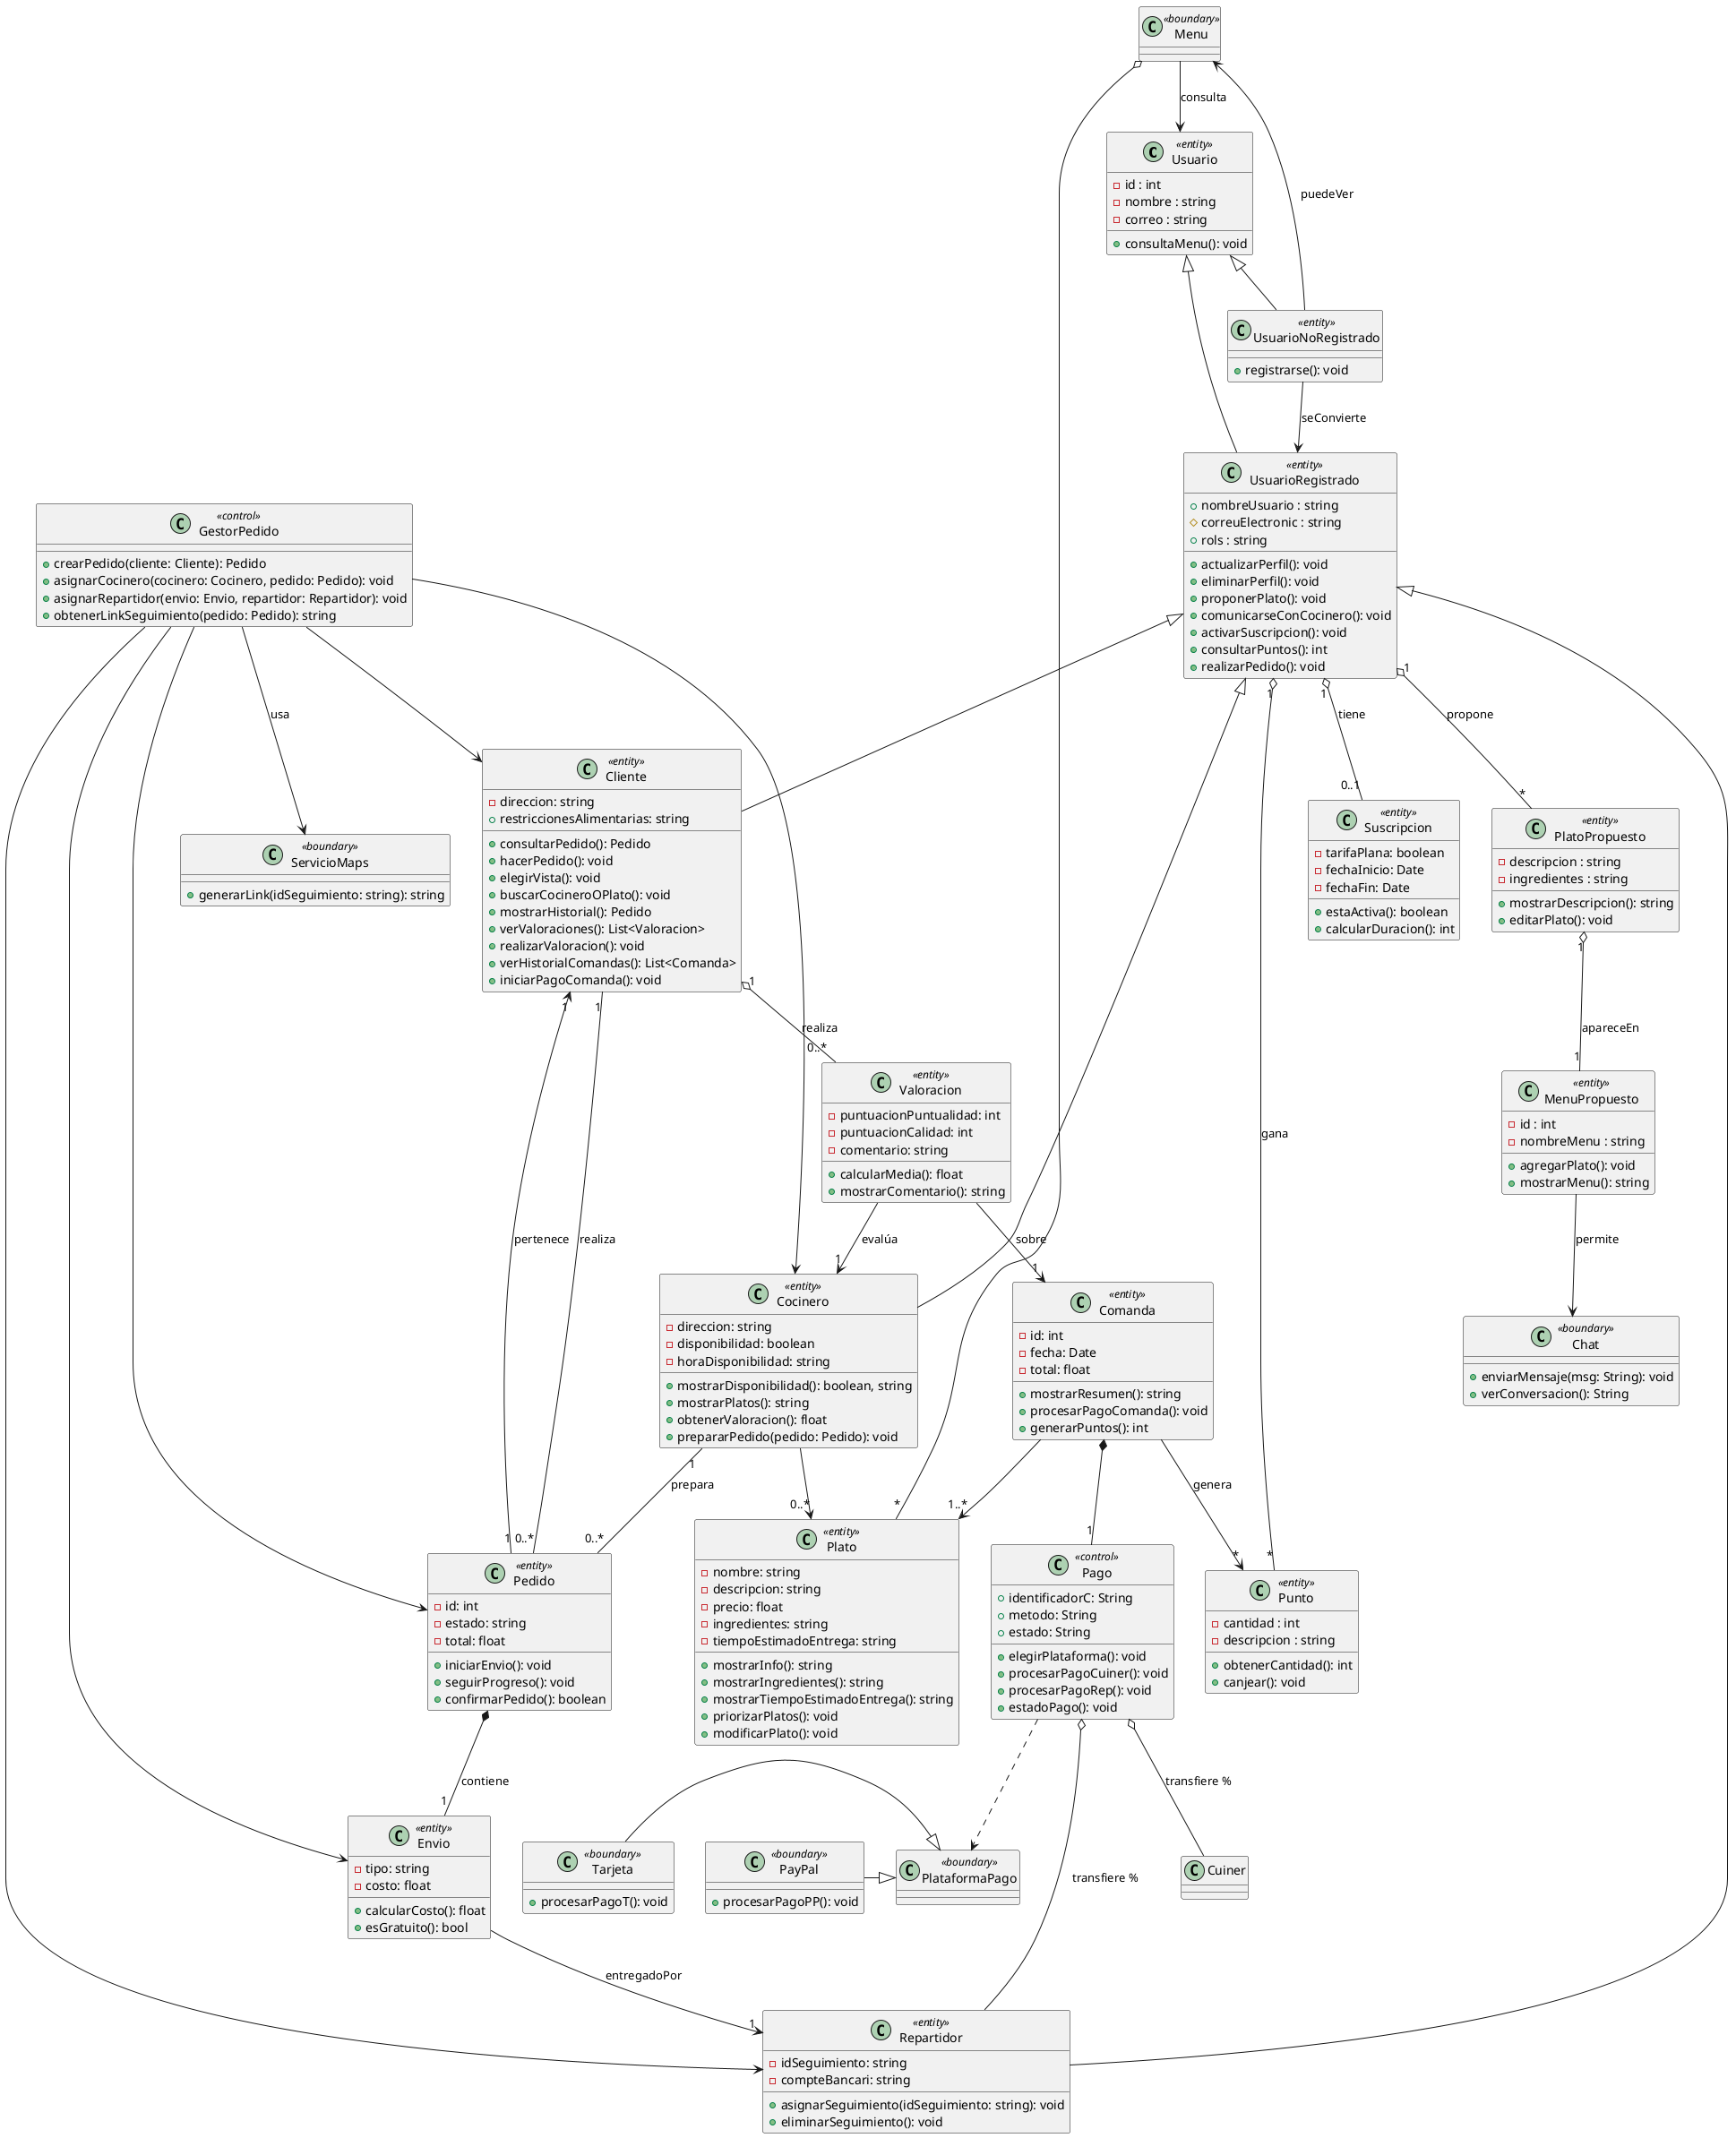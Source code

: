 @startuml
class Usuario <<entity>> {
  -id : int
  -nombre : string
  -correo : string
  +consultaMenu(): void
}

class UsuarioNoRegistrado <<entity>> {
  +registrarse(): void
}

class UsuarioRegistrado <<entity>> {
  +nombreUsuario : string
  #correuElectronic : string
  +rols : string
  +actualizarPerfil(): void
  +eliminarPerfil(): void
  +proponerPlato(): void
  +comunicarseConCocinero(): void
  +activarSuscripcion(): void
  +consultarPuntos(): int
  +realizarPedido(): void
}

Usuario <|-- UsuarioRegistrado
Usuario <|-- UsuarioNoRegistrado

class Cliente <<entity>> {
  -direccion: string
  +restriccionesAlimentarias: string
  +consultarPedido(): Pedido
  +hacerPedido(): void
  +elegirVista(): void
  +buscarCocineroOPlato(): void
  +mostrarHistorial(): Pedido
  +verValoraciones(): List<Valoracion>
  +realizarValoracion(): void
  +verHistorialComandas(): List<Comanda>
  +iniciarPagoComanda(): void
}

class Cocinero <<entity>> {
  -direccion: string
  -disponibilidad: boolean
  -horaDisponibilidad: string
  +mostrarDisponibilidad(): boolean, string
  +mostrarPlatos(): string
  +obtenerValoracion(): float
  +prepararPedido(pedido: Pedido): void
}

class Repartidor <<entity>> {
  -idSeguimiento: string
  -compteBancari: string
  +asignarSeguimiento(idSeguimiento: string): void
  +eliminarSeguimiento(): void
}

UsuarioRegistrado <|-- Cliente
UsuarioRegistrado <|-- Cocinero
UsuarioRegistrado <|-- Repartidor

class Pedido <<entity>> {
  -id: int
  -estado: string
  -total: float
  +iniciarEnvio(): void
  +seguirProgreso(): void
  +confirmarPedido(): boolean
}

class Envio <<entity>> {
  -tipo: string
  -costo: float
  +calcularCosto(): float
  +esGratuito(): bool
}

class Comanda <<entity>> {
  -id: int
  -fecha: Date
  -total: float
  +mostrarResumen(): string
  +procesarPagoComanda(): void
  +generarPuntos(): int
}

class Plato <<entity>> {
  -nombre: string
  -descripcion: string
  -precio: float
  -ingredientes: string
  -tiempoEstimadoEntrega: string
  +mostrarInfo(): string
  +mostrarIngredientes(): string
  +mostrarTiempoEstimadoEntrega(): string
  +priorizarPlatos(): void
  +modificarPlato(): void
}

class Valoracion <<entity>> {
  -puntuacionPuntualidad: int
  -puntuacionCalidad: int
  -comentario: string
  +calcularMedia(): float
  +mostrarComentario(): string
}

class PlatoPropuesto <<entity>> {
  -descripcion : string
  -ingredientes : string
  +mostrarDescripcion(): string
  +editarPlato(): void
}

class MenuPropuesto <<entity>> {
  -id : int
  -nombreMenu : string
  +agregarPlato(): void
  +mostrarMenu(): string
}

class Suscripcion <<entity>> {
  -tarifaPlana: boolean
  -fechaInicio: Date
  -fechaFin: Date
  +estaActiva(): boolean
  +calcularDuracion(): int
}

class Punto <<entity>> {
  -cantidad : int
  -descripcion : string
  +obtenerCantidad(): int
  +canjear(): void
}


class GestorPedido <<control>> {
  +crearPedido(cliente: Cliente): Pedido
  +asignarCocinero(cocinero: Cocinero, pedido: Pedido): void
  +asignarRepartidor(envio: Envio, repartidor: Repartidor): void
  +obtenerLinkSeguimiento(pedido: Pedido): string
}

class Pago <<control>> {
  +identificadorC: String
  +metodo: String
  +estado: String
  +elegirPlataforma(): void
  +procesarPagoCuiner(): void
  +procesarPagoRep(): void
  +estadoPago(): void
}

class Menu <<boundary>>
class ServicioMaps <<boundary>> {
  +generarLink(idSeguimiento: string): string
}
class PlataformaPago <<boundary>>
class Tarjeta <<boundary>> {
  +procesarPagoT(): void
}
class PayPal <<boundary>> {
  +procesarPagoPP(): void
}
class Chat <<boundary>> {
  +enviarMensaje(msg: String): void
  +verConversacion(): String
}




Menu --> Usuario : consulta 
UsuarioNoRegistrado --> Menu : puedeVer 
UsuarioNoRegistrado --> UsuarioRegistrado : seConvierte 


Cliente "1" -- "0..*" Pedido : realiza 
Pedido "1" --> "1" Cliente : pertenece 
Cocinero "1" -- "0..*" Pedido : prepara 
Pedido *-- "1" Envio : contiene 
Envio --> "1" Repartidor : entregadoPor 
GestorPedido --> Pedido
GestorPedido --> Envio
GestorPedido --> Cliente
GestorPedido --> Cocinero
GestorPedido --> Repartidor
GestorPedido --> ServicioMaps : usa 

Comanda *-- "1" Pago
Pago o-- Cuiner : transfiere %
Pago o-- Repartidor : transfiere %
Pago ..> PlataformaPago
Tarjeta -|> PlataformaPago
PayPal -|> PlataformaPago

Cliente "1" o-- "0..*" Valoracion : realiza 
Valoracion --> "1" Comanda : sobre 
Valoracion --> "1" Cocinero : evalúa 

UsuarioRegistrado "1" o-- "*" PlatoPropuesto : propone 
PlatoPropuesto "1" o-- "1" MenuPropuesto : apareceEn 
MenuPropuesto --> Chat : permite 

' Suscripciones y puntos
UsuarioRegistrado "1" o-- "0..1" Suscripcion : tiene 
UsuarioRegistrado "1" o-- "*" Punto : gana 
Comanda --> "*" Punto : genera 


Comanda --> "1..*" Plato
Cocinero --> "0..*" Plato
Menu o-- "*" Plato
@enduml
